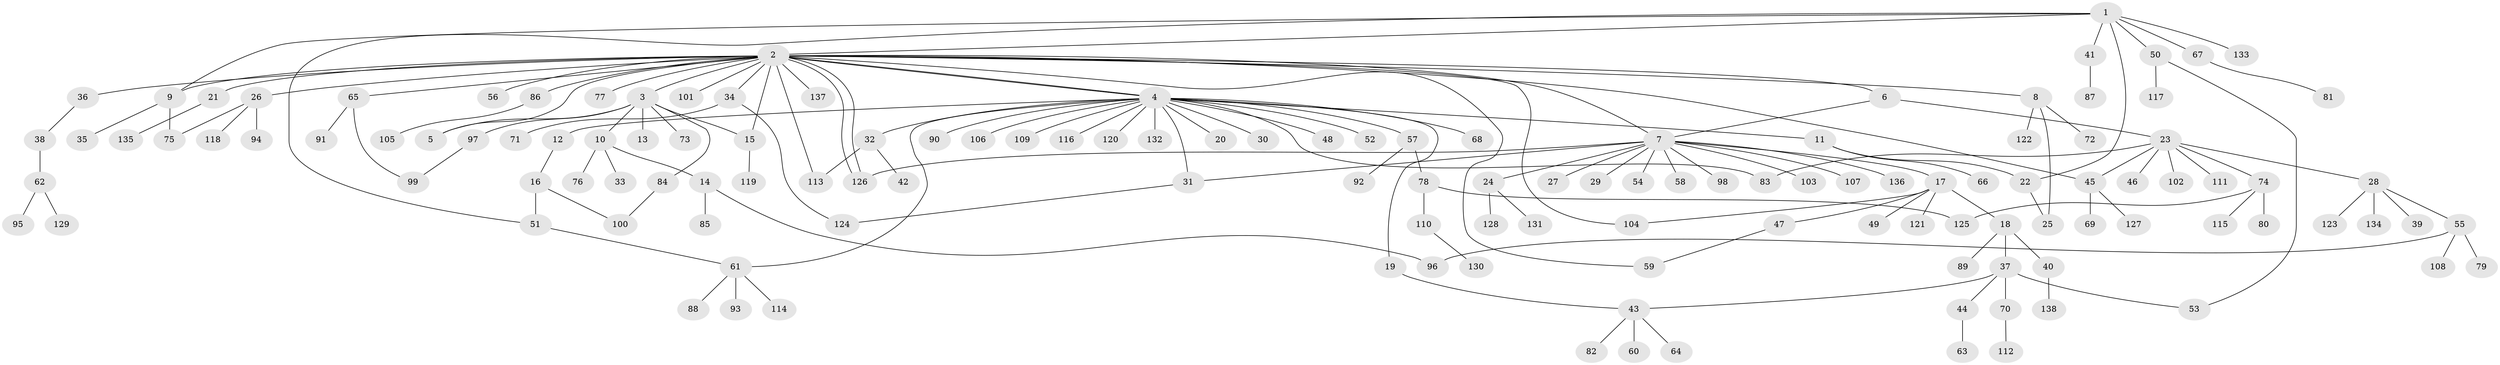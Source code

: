 // Generated by graph-tools (version 1.1) at 2025/47/03/09/25 04:47:42]
// undirected, 138 vertices, 162 edges
graph export_dot {
graph [start="1"]
  node [color=gray90,style=filled];
  1;
  2;
  3;
  4;
  5;
  6;
  7;
  8;
  9;
  10;
  11;
  12;
  13;
  14;
  15;
  16;
  17;
  18;
  19;
  20;
  21;
  22;
  23;
  24;
  25;
  26;
  27;
  28;
  29;
  30;
  31;
  32;
  33;
  34;
  35;
  36;
  37;
  38;
  39;
  40;
  41;
  42;
  43;
  44;
  45;
  46;
  47;
  48;
  49;
  50;
  51;
  52;
  53;
  54;
  55;
  56;
  57;
  58;
  59;
  60;
  61;
  62;
  63;
  64;
  65;
  66;
  67;
  68;
  69;
  70;
  71;
  72;
  73;
  74;
  75;
  76;
  77;
  78;
  79;
  80;
  81;
  82;
  83;
  84;
  85;
  86;
  87;
  88;
  89;
  90;
  91;
  92;
  93;
  94;
  95;
  96;
  97;
  98;
  99;
  100;
  101;
  102;
  103;
  104;
  105;
  106;
  107;
  108;
  109;
  110;
  111;
  112;
  113;
  114;
  115;
  116;
  117;
  118;
  119;
  120;
  121;
  122;
  123;
  124;
  125;
  126;
  127;
  128;
  129;
  130;
  131;
  132;
  133;
  134;
  135;
  136;
  137;
  138;
  1 -- 2;
  1 -- 9;
  1 -- 22;
  1 -- 41;
  1 -- 50;
  1 -- 51;
  1 -- 67;
  1 -- 133;
  2 -- 3;
  2 -- 4;
  2 -- 4;
  2 -- 5;
  2 -- 6;
  2 -- 7;
  2 -- 8;
  2 -- 9;
  2 -- 15;
  2 -- 21;
  2 -- 26;
  2 -- 34;
  2 -- 36;
  2 -- 45;
  2 -- 56;
  2 -- 59;
  2 -- 65;
  2 -- 77;
  2 -- 86;
  2 -- 101;
  2 -- 104;
  2 -- 113;
  2 -- 126;
  2 -- 126;
  2 -- 137;
  3 -- 5;
  3 -- 10;
  3 -- 13;
  3 -- 15;
  3 -- 73;
  3 -- 84;
  3 -- 97;
  4 -- 11;
  4 -- 12;
  4 -- 19;
  4 -- 20;
  4 -- 30;
  4 -- 31;
  4 -- 32;
  4 -- 48;
  4 -- 52;
  4 -- 57;
  4 -- 61;
  4 -- 68;
  4 -- 83;
  4 -- 90;
  4 -- 106;
  4 -- 109;
  4 -- 116;
  4 -- 120;
  4 -- 132;
  6 -- 7;
  6 -- 23;
  7 -- 17;
  7 -- 24;
  7 -- 27;
  7 -- 29;
  7 -- 31;
  7 -- 54;
  7 -- 58;
  7 -- 98;
  7 -- 103;
  7 -- 107;
  7 -- 126;
  7 -- 136;
  8 -- 25;
  8 -- 72;
  8 -- 122;
  9 -- 35;
  9 -- 75;
  10 -- 14;
  10 -- 33;
  10 -- 76;
  11 -- 22;
  11 -- 66;
  12 -- 16;
  14 -- 85;
  14 -- 96;
  15 -- 119;
  16 -- 51;
  16 -- 100;
  17 -- 18;
  17 -- 47;
  17 -- 49;
  17 -- 104;
  17 -- 121;
  18 -- 37;
  18 -- 40;
  18 -- 89;
  19 -- 43;
  21 -- 135;
  22 -- 25;
  23 -- 28;
  23 -- 45;
  23 -- 46;
  23 -- 74;
  23 -- 83;
  23 -- 102;
  23 -- 111;
  24 -- 128;
  24 -- 131;
  26 -- 75;
  26 -- 94;
  26 -- 118;
  28 -- 39;
  28 -- 55;
  28 -- 123;
  28 -- 134;
  31 -- 124;
  32 -- 42;
  32 -- 113;
  34 -- 71;
  34 -- 124;
  36 -- 38;
  37 -- 43;
  37 -- 44;
  37 -- 53;
  37 -- 70;
  38 -- 62;
  40 -- 138;
  41 -- 87;
  43 -- 60;
  43 -- 64;
  43 -- 82;
  44 -- 63;
  45 -- 69;
  45 -- 127;
  47 -- 59;
  50 -- 53;
  50 -- 117;
  51 -- 61;
  55 -- 79;
  55 -- 96;
  55 -- 108;
  57 -- 78;
  57 -- 92;
  61 -- 88;
  61 -- 93;
  61 -- 114;
  62 -- 95;
  62 -- 129;
  65 -- 91;
  65 -- 99;
  67 -- 81;
  70 -- 112;
  74 -- 80;
  74 -- 115;
  74 -- 125;
  78 -- 110;
  78 -- 125;
  84 -- 100;
  86 -- 105;
  97 -- 99;
  110 -- 130;
}
